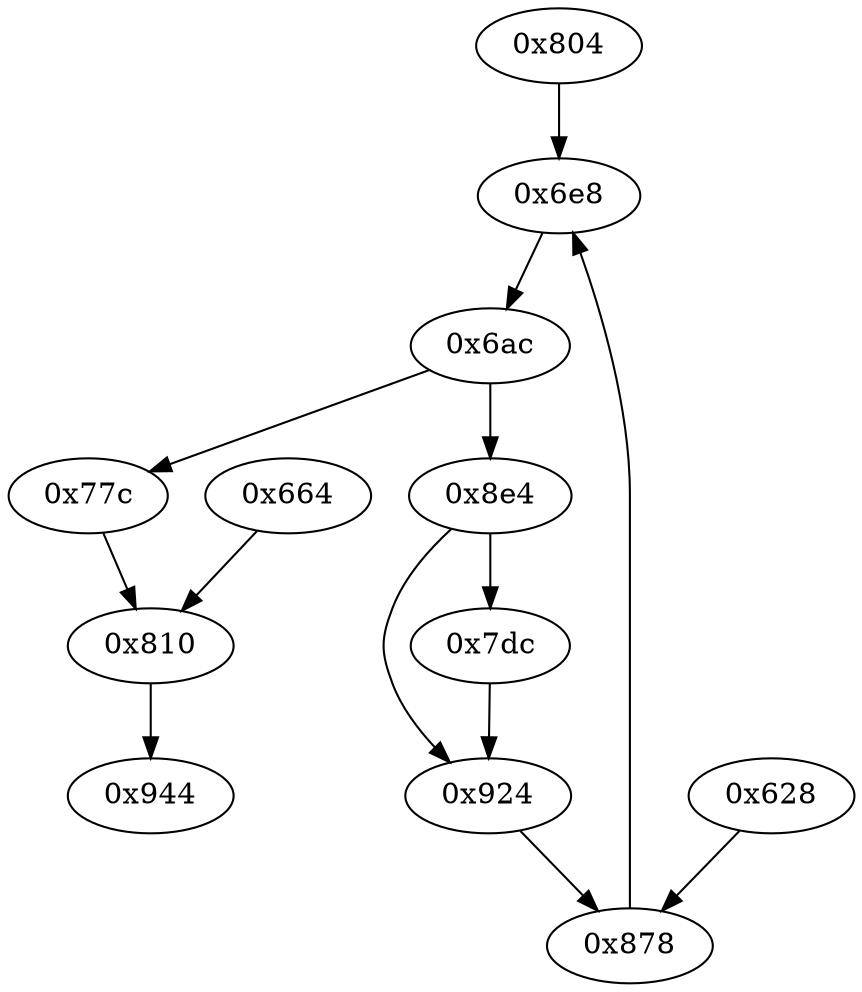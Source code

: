 strict digraph "" {
	"0x804"	 [opcode="[u'ldr', u'mov', u'b']"];
	"0x6e8"	 [opcode="[u'ldr', u'ldr', u'cmp', u'mov', u'mov', u'strb', u'ldr', u'ldr', u'sub', u'mul', u'mov', u'mvn', u'ldr', u'orr', u'ldr', u'cmn', \
u'mov', u'ldr', u'cmp', u'mov', u'b']"];
	"0x804" -> "0x6e8";
	"0x924"	 [opcode="[u'ldr', u'ldr', u'ldr', u'mov', u'rsb', u'add', u'rsb', u'b']"];
	"0x878"	 [opcode="[u'ldr', u'str', u'str', u'str', u'ldr', u'ldr', u'sub', u'sub', u'add', u'mul', u'mov', u'mvn', u'ldr', u'orr', u'cmn', u'mov', \
u'ldr', u'cmp', u'mov', u'mov', u'mov', u'cmn', u'mov', u'mov', u'teq', u'mov', u'b']"];
	"0x924" -> "0x878";
	"0x664"	 [opcode="[u'ldr', u'cmp', u'mov']"];
	"0x810"	 [opcode="[u'ldr', u'ldr', u'ldr', u'sub', u'sub', u'add', u'mul', u'mov', u'mvn', u'ldr', u'orr', u'ldr', u'cmn', u'mov', u'ldr', u'cmp', \
u'mov']"];
	"0x664" -> "0x810";
	"0x944"	 [opcode="[u'ldr', u'sub', u'pop']"];
	"0x810" -> "0x944";
	"0x6ac"	 [opcode="[u'ldrb', u'ldr', u'ldr', u'cmp', u'mov', u'b']"];
	"0x77c"	 [opcode="[u'ldr', u'ldr', u'ldr', u'add', u'sub', u'sub', u'mul', u'mov', u'mvn', u'ldr', u'orr', u'cmn', u'mov', u'ldr', u'cmp', u'mov', \
u'mov', u'mov', u'cmn', u'mov', u'mov', u'teq', u'mov', u'b']"];
	"0x6ac" -> "0x77c";
	"0x8e4"	 [opcode="[u'ldr', u'ldr', u'ldrb', u'add', u'mvn', u'str', u'ldr', u'eor', u'and', u'str', u'ldr', u'ldr', u'ldr', u'cmp', u'mov', u'b']"];
	"0x6ac" -> "0x8e4";
	"0x77c" -> "0x810";
	"0x6e8" -> "0x6ac";
	"0x628"	 [opcode="[u'push', u'add', u'sub', u'str', u'mov', u'mvn', u'mov', u'ldr', u'ldr', u'ldr', u'ldr', u'ldr', u'ldr', u'str', u'b']"];
	"0x628" -> "0x878";
	"0x878" -> "0x6e8";
	"0x7dc"	 [opcode="[u'ldr', u'ldr', u'eor', u'and', u'bic', u'mvn', u'and', u'mov', u'orr', u'b']"];
	"0x7dc" -> "0x924";
	"0x8e4" -> "0x924";
	"0x8e4" -> "0x7dc";
}
